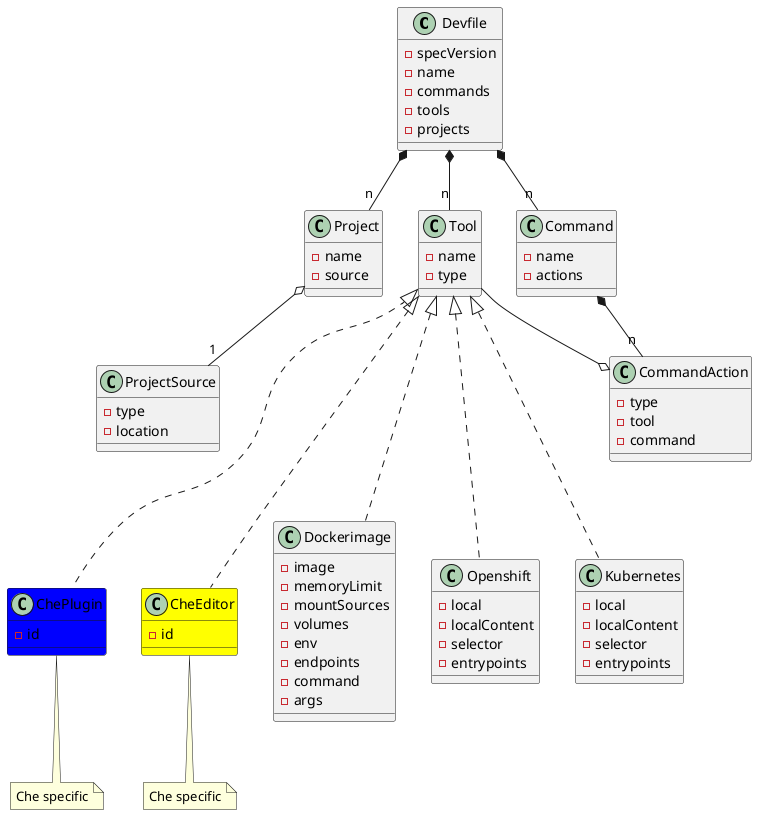 @startuml devfile

class Devfile {
  - specVersion
  - name
  - commands
  - tools
  - projects
}

together {
  class Tool
  class Command
  class Project
}

Devfile *-- "n" Tool
Devfile *-- "n" Command
Devfile *-- "n" Project

class Tool {
    - name
    - type
}


Tool <|-.. Dockerimage
Tool <|-.. Openshift
Tool <|-.. Kubernetes
Tool <|-.. ChePlugin
Tool <|-.. CheEditor

class Command {
  - name
  - actions
}

Command *-- "n" CommandAction
CommandAction o-- Tool

class CommandAction {
  - type
  - tool
  - command
}

class Project {
  - name
  - source
}

Project o-- "1" ProjectSource

class ProjectSource {
  - type
  - location
}

Project -[hidden]> Tool
Tool -[hidden]> Command
ProjectSource -[hidden]> CommandAction

class Dockerimage {
   - image
   - memoryLimit
   - mountSources
   - volumes
   - env
   - endpoints
   - command
   - args
}

class Openshift {
  - local
  - localContent
  - selector
  - entrypoints
}

class Kubernetes {
  - local
  - localContent
  - selector
  - entrypoints
}

class ChePlugin #blue {
  - id
}
note bottom of ChePlugin: Che specific

class CheEditor #yellow {
  - id
}
note bottom of CheEditor: Che specific

ChePlugin -[hidden]> CheEditor
CheEditor -[hidden]> Dockerimage

@enduml
